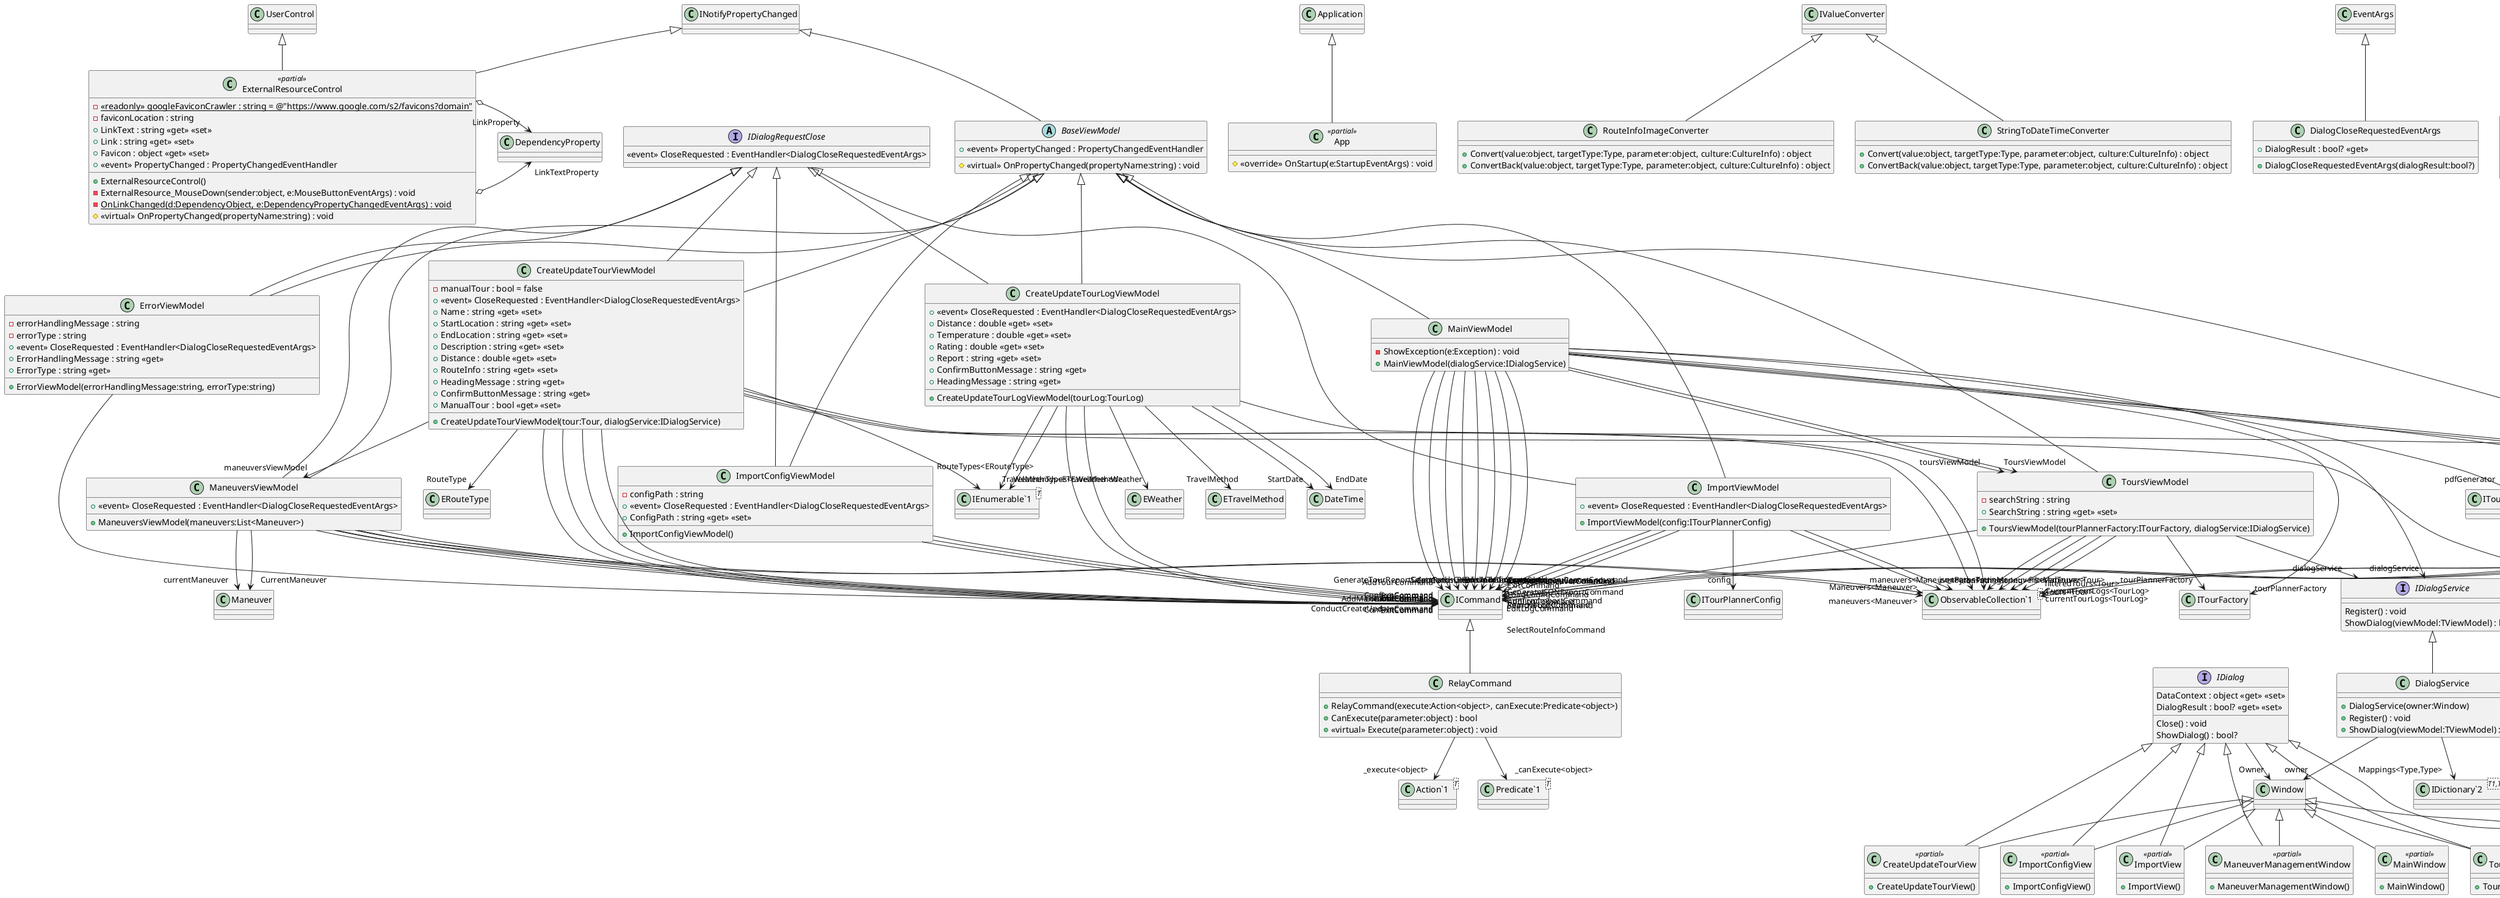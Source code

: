 @startuml
class App <<partial>> {
    # <<override>> OnStartup(e:StartupEventArgs) : void
}
Application <|-- App
class CreateUpdateTourView <<partial>> {
    + CreateUpdateTourView()
}
Window <|-- CreateUpdateTourView
IDialog <|-- CreateUpdateTourView
class ErrorView <<partial>> {
    + ErrorView()
}
Window <|-- ErrorView
IDialog <|-- ErrorView
class ImportConfigView <<partial>> {
    + ImportConfigView()
}
Window <|-- ImportConfigView
IDialog <|-- ImportConfigView
class ImportView <<partial>> {
    + ImportView()
}
Window <|-- ImportView
IDialog <|-- ImportView
class MainWindow <<partial>> {
    + MainWindow()
}
Window <|-- MainWindow
class ManeuverManagementWindow <<partial>> {
    + ManeuverManagementWindow()
}
Window <|-- ManeuverManagementWindow
IDialog <|-- ManeuverManagementWindow
class TourLogCreateUpdateView <<partial>> {
    + TourLogCreateUpdateView()
}
Window <|-- TourLogCreateUpdateView
IDialog <|-- TourLogCreateUpdateView
class RelayCommand {
    + RelayCommand(execute:Action<object>, canExecute:Predicate<object>)
    + CanExecute(parameter:object) : bool
    + <<virtual>> Execute(parameter:object) : void
}
class "Action`1"<T> {
}
class "Predicate`1"<T> {
}
ICommand <|-- RelayCommand
RelayCommand --> "_execute<object>" "Action`1"
RelayCommand --> "_canExecute<object>" "Predicate`1"
class RouteInfoImageConverter {
    + Convert(value:object, targetType:Type, parameter:object, culture:CultureInfo) : object
    + ConvertBack(value:object, targetType:Type, parameter:object, culture:CultureInfo) : object
}
IValueConverter <|-- RouteInfoImageConverter
class StringToDateTimeConverter {
    + Convert(value:object, targetType:Type, parameter:object, culture:CultureInfo) : object
    + ConvertBack(value:object, targetType:Type, parameter:object, culture:CultureInfo) : object
}
IValueConverter <|-- StringToDateTimeConverter
class DialogCloseRequestedEventArgs {
    + DialogCloseRequestedEventArgs(dialogResult:bool?)
    + DialogResult : bool? <<get>>
}
EventArgs <|-- DialogCloseRequestedEventArgs
class DialogService {
    + DialogService(owner:Window)
    + Register() : void
    + ShowDialog(viewModel:TViewModel) : bool?
}
class "IDictionary`2"<T1,T2> {
}
IDialogService <|-- DialogService
DialogService --> "owner" Window
DialogService --> "Mappings<Type,Type>" "IDictionary`2"
interface IDialog {
    DataContext : object <<get>> <<set>>
    DialogResult : bool? <<get>> <<set>>
    Close() : void
    ShowDialog() : bool?
}
IDialog --> "Owner" Window
interface IDialogRequestClose {
     <<event>> CloseRequested : EventHandler<DialogCloseRequestedEventArgs> 
}
interface IDialogService {
    Register() : void
    ShowDialog(viewModel:TViewModel) : bool?
}
class ExternalResourceControl <<partial>> {
    - {static} <<readonly>> googleFaviconCrawler : string = @"https://www.google.com/s2/favicons?domain"
    - faviconLocation : string
    + LinkText : string <<get>> <<set>>
    + Link : string <<get>> <<set>>
    + Favicon : object <<get>> <<set>>
    + ExternalResourceControl()
    - ExternalResource_MouseDown(sender:object, e:MouseButtonEventArgs) : void
    - {static} OnLinkChanged(d:DependencyObject, e:DependencyPropertyChangedEventArgs) : void
    +  <<event>> PropertyChanged : PropertyChangedEventHandler 
    # <<virtual>> OnPropertyChanged(propertyName:string) : void
}
UserControl <|-- ExternalResourceControl
INotifyPropertyChanged <|-- ExternalResourceControl
ExternalResourceControl o-> "LinkTextProperty" DependencyProperty
ExternalResourceControl o-> "LinkProperty" DependencyProperty
class DoubleRangeRule {
    + Min : double <<get>> <<set>>
    + Max : double <<get>> <<set>>
    + <<override>> Validate(value:object, cultureInfo:CultureInfo) : ValidationResult
}
ValidationRule <|-- DoubleRangeRule
class ManeuverValidationRule {
    + <<override>> Validate(value:object, cultureInfo:CultureInfo) : ValidationResult
}
ValidationRule <|-- ManeuverValidationRule
class NoNegativeDistancesRule {
    + <<override>> Validate(value:object, cultureInfo:CultureInfo) : ValidationResult
}
ValidationRule <|-- NoNegativeDistancesRule
class TextInputValidationRule {
    + Min : int <<get>> <<set>>
    + Max : int <<get>> <<set>>
    + <<override>> Validate(value:object, cultureInfo:CultureInfo) : ValidationResult
}
ValidationRule <|-- TextInputValidationRule
abstract class BaseViewModel {
    +  <<event>> PropertyChanged : PropertyChangedEventHandler 
    # <<virtual>> OnPropertyChanged(propertyName:string) : void
}
INotifyPropertyChanged <|-- BaseViewModel
class CreateUpdateTourLogViewModel {
    +  <<event>> CloseRequested : EventHandler<DialogCloseRequestedEventArgs> 
    + Distance : double <<get>> <<set>>
    + Temperature : double <<get>> <<set>>
    + Rating : double <<get>> <<set>>
    + Report : string <<get>> <<set>>
    + ConfirmButtonMessage : string <<get>>
    + HeadingMessage : string <<get>>
    + CreateUpdateTourLogViewModel(tourLog:TourLog)
}
class "IEnumerable`1"<T> {
}
BaseViewModel <|-- CreateUpdateTourLogViewModel
IDialogRequestClose <|-- CreateUpdateTourLogViewModel
CreateUpdateTourLogViewModel --> "tourLog" TourLog
CreateUpdateTourLogViewModel --> "StartDate" DateTime
CreateUpdateTourLogViewModel --> "EndDate" DateTime
CreateUpdateTourLogViewModel --> "Weather" EWeather
CreateUpdateTourLogViewModel --> "TravelMethod" ETravelMethod
CreateUpdateTourLogViewModel --> "WeatherTypes<EWeather>" "IEnumerable`1"
CreateUpdateTourLogViewModel --> "TravelMethods<ETravelMethod>" "IEnumerable`1"
CreateUpdateTourLogViewModel --> "ExitCommand" ICommand
CreateUpdateTourLogViewModel --> "ConductCreateUpdateCommand" ICommand
class CreateUpdateTourViewModel {
    - manualTour : bool = false
    +  <<event>> CloseRequested : EventHandler<DialogCloseRequestedEventArgs> 
    + Name : string <<get>> <<set>>
    + StartLocation : string <<get>> <<set>>
    + EndLocation : string <<get>> <<set>>
    + Description : string <<get>> <<set>>
    + Distance : double <<get>> <<set>>
    + RouteInfo : string <<get>> <<set>>
    + HeadingMessage : string <<get>>
    + ConfirmButtonMessage : string <<get>>
    + ManualTour : bool <<get>> <<set>>
    + CreateUpdateTourViewModel(tour:Tour, dialogService:IDialogService)
}
class "ObservableCollection`1"<T> {
}
class "IEnumerable`1"<T> {
}
BaseViewModel <|-- CreateUpdateTourViewModel
IDialogRequestClose <|-- CreateUpdateTourViewModel
CreateUpdateTourViewModel --> "tour" Tour
CreateUpdateTourViewModel --> "maneuvers<Maneuver>" "ObservableCollection`1"
CreateUpdateTourViewModel --> "maneuversViewModel" ManeuversViewModel
CreateUpdateTourViewModel --> "RouteType" ERouteType
CreateUpdateTourViewModel --> "Maneuvers<Maneuver>" "ObservableCollection`1"
CreateUpdateTourViewModel --> "RouteTypes<ERouteType>" "IEnumerable`1"
CreateUpdateTourViewModel --> "ExitCommand" ICommand
CreateUpdateTourViewModel --> "CommitCommand" ICommand
CreateUpdateTourViewModel --> "ManageManeuverCommand" ICommand
CreateUpdateTourViewModel --> "SelectRouteInfoCommand" ICommand
class ErrorViewModel {
    - errorHandlingMessage : string
    - errorType : string
    +  <<event>> CloseRequested : EventHandler<DialogCloseRequestedEventArgs> 
    + ErrorHandlingMessage : string <<get>>
    + ErrorType : string <<get>>
    + ErrorViewModel(errorHandlingMessage:string, errorType:string)
}
BaseViewModel <|-- ErrorViewModel
IDialogRequestClose <|-- ErrorViewModel
ErrorViewModel --> "CloseCommand" ICommand
class ImportConfigViewModel {
    - configPath : string
    +  <<event>> CloseRequested : EventHandler<DialogCloseRequestedEventArgs> 
    + ConfigPath : string <<get>> <<set>>
    + ImportConfigViewModel()
}
BaseViewModel <|-- ImportConfigViewModel
IDialogRequestClose <|-- ImportConfigViewModel
ImportConfigViewModel --> "SelectConfigCommand" ICommand
ImportConfigViewModel --> "ExitCommand" ICommand
ImportConfigViewModel --> "ConfirmCommand" ICommand
class ImportViewModel {
    +  <<event>> CloseRequested : EventHandler<DialogCloseRequestedEventArgs> 
    + ImportViewModel(config:ITourPlannerConfig)
}
class "ObservableCollection`1"<T> {
}
BaseViewModel <|-- ImportViewModel
IDialogRequestClose <|-- ImportViewModel
ImportViewModel --> "jsonPaths<string>" "ObservableCollection`1"
ImportViewModel --> "config" ITourPlannerConfig
ImportViewModel --> "JsonPaths<string>" "ObservableCollection`1"
ImportViewModel --> "SelectPathsCommand" ICommand
ImportViewModel --> "ExitCommand" ICommand
ImportViewModel --> "ConfirmImportCommand" ICommand
class MainViewModel {
    - ShowException(e:Exception) : void
    + MainViewModel(dialogService:IDialogService)
}
class "IExporterImporter`1"<T> {
}
BaseViewModel <|-- MainViewModel
MainViewModel --> "tourDetailViewModel" TourDetailViewModel
MainViewModel --> "toursViewModel" ToursViewModel
MainViewModel --> "tourPlannerFactory" ITourFactory
MainViewModel --> "dialogService" IDialogService
MainViewModel --> "pdfGenerator" ITourPlannerReportsGenerator
MainViewModel --> "exporterImporter<Tour>" "IExporterImporter`1"
MainViewModel --> "TourDetailViewModel" TourDetailViewModel
MainViewModel --> "ToursViewModel" ToursViewModel
MainViewModel --> "AddTourCommand" ICommand
MainViewModel --> "RemoveTourCommand" ICommand
MainViewModel --> "EditTourCommand" ICommand
MainViewModel --> "GenerateTourReportCommand" ICommand
MainViewModel --> "GenerateSummaryReportCommand" ICommand
MainViewModel --> "GenerateJSONExportCommand" ICommand
MainViewModel --> "ConductImportCommand" ICommand
MainViewModel --> "LoadConfigCommand" ICommand
class ManeuversViewModel {
    +  <<event>> CloseRequested : EventHandler<DialogCloseRequestedEventArgs> 
    + ManeuversViewModel(maneuvers:List<Maneuver>)
}
class "ObservableCollection`1"<T> {
}
BaseViewModel <|-- ManeuversViewModel
IDialogRequestClose <|-- ManeuversViewModel
ManeuversViewModel --> "maneuvers<Maneuver>" "ObservableCollection`1"
ManeuversViewModel --> "currentManeuver" Maneuver
ManeuversViewModel --> "Maneuvers<Maneuver>" "ObservableCollection`1"
ManeuversViewModel --> "CurrentManeuver" Maneuver
ManeuversViewModel --> "AddManeuverCommand" ICommand
ManeuversViewModel --> "RemoveManeuverCommand" ICommand
ManeuversViewModel --> "ConfirmCommand" ICommand
ManeuversViewModel --> "ExitCommand" ICommand
class TourDetailViewModel {
    - ShowException(e:Exception) : void
    + TourDetailViewModel(dialogService:IDialogService)
}
class "ObservableCollection`1"<T> {
}
BaseViewModel <|-- TourDetailViewModel
TourDetailViewModel --> "_selectedTour" Tour
TourDetailViewModel --> "selectedTourLog" TourLog
TourDetailViewModel --> "currentTourLogs<TourLog>" "ObservableCollection`1"
TourDetailViewModel --> "tourLogFactory" ITourLogFactory
TourDetailViewModel --> "dialogService" IDialogService
TourDetailViewModel --> "CurrentTourLogs<TourLog>" "ObservableCollection`1"
TourDetailViewModel --> "SelectedTour" Tour
TourDetailViewModel --> "SelectedTourLog" TourLog
TourDetailViewModel --> "AddLogCommand" ICommand
TourDetailViewModel --> "RemoveLogCommand" ICommand
TourDetailViewModel --> "EditLogCommand" ICommand
class ToursViewModel {
    - searchString : string
    + SearchString : string <<get>> <<set>>
    + ToursViewModel(tourPlannerFactory:ITourFactory, dialogService:IDialogService)
}
class "ObservableCollection`1"<T> {
}
BaseViewModel <|-- ToursViewModel
ToursViewModel --> "tourPlannerFactory" ITourFactory
ToursViewModel --> "dialogService" IDialogService
ToursViewModel --> "filteredTours<Tour>" "ObservableCollection`1"
ToursViewModel --> "_tours<Tour>" "ObservableCollection`1"
ToursViewModel --> "FilteredTours<Tour>" "ObservableCollection`1"
ToursViewModel --> "Tours<Tour>" "ObservableCollection`1"
ToursViewModel --> "SearchToursCommand" ICommand
@enduml
